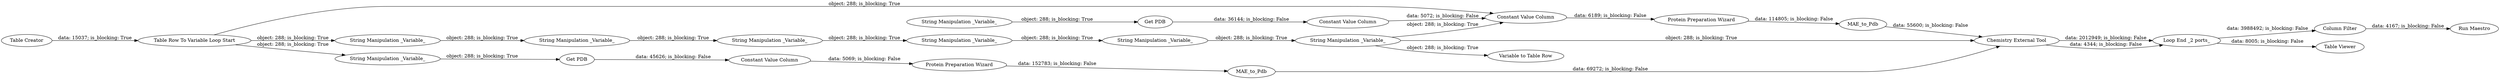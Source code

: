 digraph {
	"-1113022515688268512_15070" [label="Constant Value Column"]
	"-2976396893061586589_15070" [label="String Manipulation _Variable_"]
	"-4870369076863636081_15088" [label=MAE_to_Pdb]
	"-4870369076863636081_15096" [label="Loop End _2 ports_"]
	"-1113022515688268512_15075" [label="Constant Value Column"]
	"-2976396893061586589_15064" [label="String Manipulation _Variable_"]
	"-1113022515688268512_15074" [label="String Manipulation _Variable_"]
	"-4870369076863636081_15082" [label="Chemistry External Tool"]
	"-4870369076863636081_15097" [label="Column Filter"]
	"-458134359849226052_15057" [label="Get PDB"]
	"-4870369076863636081_15091" [label="Table Row To Variable Loop Start"]
	"-4870369076863636081_15054" [label="Table Creator"]
	"-2976396893061586589_15065" [label="String Manipulation _Variable_"]
	"-2976396893061586589_15068" [label="String Manipulation _Variable_"]
	"-2976396893061586589_15066" [label="String Manipulation _Variable_"]
	"-1113022515688268512_15072" [label="Get PDB"]
	"-2976396893061586589_15069" [label="Variable to Table Row"]
	"-4870369076863636081_15081" [label="Table Viewer"]
	"-2976396893061586589_15067" [label="String Manipulation _Variable_"]
	"-458134359849226052_15061" [label="Constant Value Column"]
	"-458134359849226052_15058" [label="String Manipulation _Variable_"]
	"-4870369076863636081_15086" [label=MAE_to_Pdb]
	"-4870369076863636081_15092" [label="Protein Preparation Wizard"]
	"-4870369076863636081_15085" [label="Protein Preparation Wizard"]
	"-4870369076863636081_15087" [label="Run Maestro"]
	"-4870369076863636081_15088" -> "-4870369076863636081_15082" [label="data: 69272; is_blocking: False"]
	"-4870369076863636081_15082" -> "-4870369076863636081_15096" [label="data: 2012949; is_blocking: False"]
	"-1113022515688268512_15070" -> "-1113022515688268512_15075" [label="data: 5072; is_blocking: False"]
	"-4870369076863636081_15082" -> "-4870369076863636081_15096" [label="data: 4344; is_blocking: False"]
	"-4870369076863636081_15096" -> "-4870369076863636081_15081" [label="data: 8005; is_blocking: False"]
	"-458134359849226052_15058" -> "-458134359849226052_15057" [label="object: 288; is_blocking: True"]
	"-4870369076863636081_15096" -> "-4870369076863636081_15097" [label="data: 3988492; is_blocking: False"]
	"-2976396893061586589_15068" -> "-2976396893061586589_15070" [label="object: 288; is_blocking: True"]
	"-2976396893061586589_15067" -> "-2976396893061586589_15068" [label="object: 288; is_blocking: True"]
	"-2976396893061586589_15070" -> "-1113022515688268512_15075" [label="object: 288; is_blocking: True"]
	"-1113022515688268512_15075" -> "-4870369076863636081_15085" [label="data: 6189; is_blocking: False"]
	"-4870369076863636081_15091" -> "-2976396893061586589_15065" [label="object: 288; is_blocking: True"]
	"-2976396893061586589_15070" -> "-4870369076863636081_15082" [label="object: 288; is_blocking: True"]
	"-458134359849226052_15057" -> "-458134359849226052_15061" [label="data: 45626; is_blocking: False"]
	"-2976396893061586589_15070" -> "-2976396893061586589_15069" [label="object: 288; is_blocking: True"]
	"-4870369076863636081_15092" -> "-4870369076863636081_15088" [label="data: 152783; is_blocking: False"]
	"-458134359849226052_15061" -> "-4870369076863636081_15092" [label="data: 5069; is_blocking: False"]
	"-2976396893061586589_15064" -> "-2976396893061586589_15067" [label="object: 288; is_blocking: True"]
	"-4870369076863636081_15091" -> "-458134359849226052_15058" [label="object: 288; is_blocking: True"]
	"-4870369076863636081_15086" -> "-4870369076863636081_15082" [label="data: 55600; is_blocking: False"]
	"-4870369076863636081_15097" -> "-4870369076863636081_15087" [label="data: 4167; is_blocking: False"]
	"-2976396893061586589_15065" -> "-2976396893061586589_15066" [label="object: 288; is_blocking: True"]
	"-4870369076863636081_15085" -> "-4870369076863636081_15086" [label="data: 114805; is_blocking: False"]
	"-4870369076863636081_15091" -> "-1113022515688268512_15075" [label="object: 288; is_blocking: True"]
	"-2976396893061586589_15066" -> "-2976396893061586589_15064" [label="object: 288; is_blocking: True"]
	"-1113022515688268512_15074" -> "-1113022515688268512_15072" [label="object: 288; is_blocking: True"]
	"-4870369076863636081_15054" -> "-4870369076863636081_15091" [label="data: 15037; is_blocking: True"]
	"-1113022515688268512_15072" -> "-1113022515688268512_15070" [label="data: 36144; is_blocking: False"]
	rankdir=LR
}
